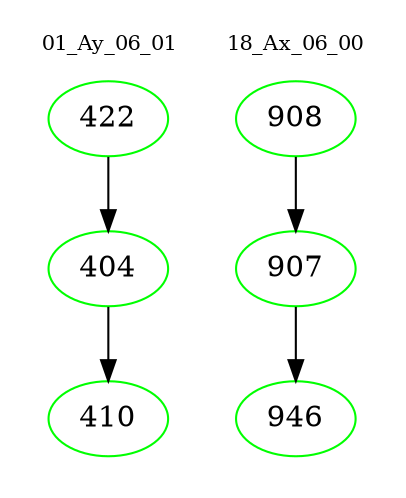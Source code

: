 digraph{
subgraph cluster_0 {
color = white
label = "01_Ay_06_01";
fontsize=10;
T0_422 [label="422", color="green"]
T0_422 -> T0_404 [color="black"]
T0_404 [label="404", color="green"]
T0_404 -> T0_410 [color="black"]
T0_410 [label="410", color="green"]
}
subgraph cluster_1 {
color = white
label = "18_Ax_06_00";
fontsize=10;
T1_908 [label="908", color="green"]
T1_908 -> T1_907 [color="black"]
T1_907 [label="907", color="green"]
T1_907 -> T1_946 [color="black"]
T1_946 [label="946", color="green"]
}
}
